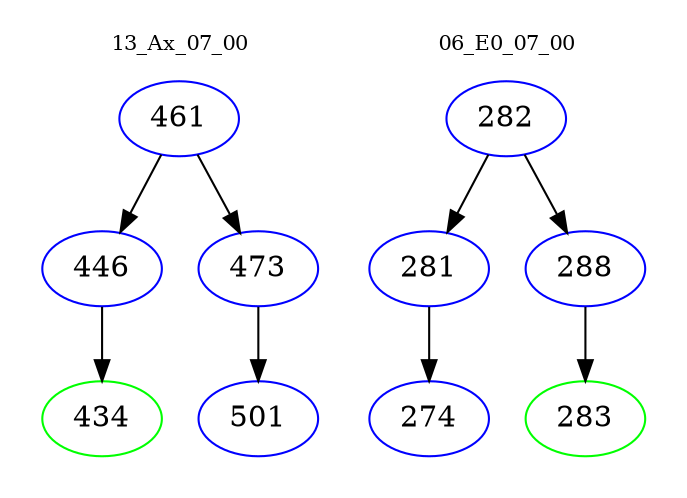 digraph{
subgraph cluster_0 {
color = white
label = "13_Ax_07_00";
fontsize=10;
T0_461 [label="461", color="blue"]
T0_461 -> T0_446 [color="black"]
T0_446 [label="446", color="blue"]
T0_446 -> T0_434 [color="black"]
T0_434 [label="434", color="green"]
T0_461 -> T0_473 [color="black"]
T0_473 [label="473", color="blue"]
T0_473 -> T0_501 [color="black"]
T0_501 [label="501", color="blue"]
}
subgraph cluster_1 {
color = white
label = "06_E0_07_00";
fontsize=10;
T1_282 [label="282", color="blue"]
T1_282 -> T1_281 [color="black"]
T1_281 [label="281", color="blue"]
T1_281 -> T1_274 [color="black"]
T1_274 [label="274", color="blue"]
T1_282 -> T1_288 [color="black"]
T1_288 [label="288", color="blue"]
T1_288 -> T1_283 [color="black"]
T1_283 [label="283", color="green"]
}
}
